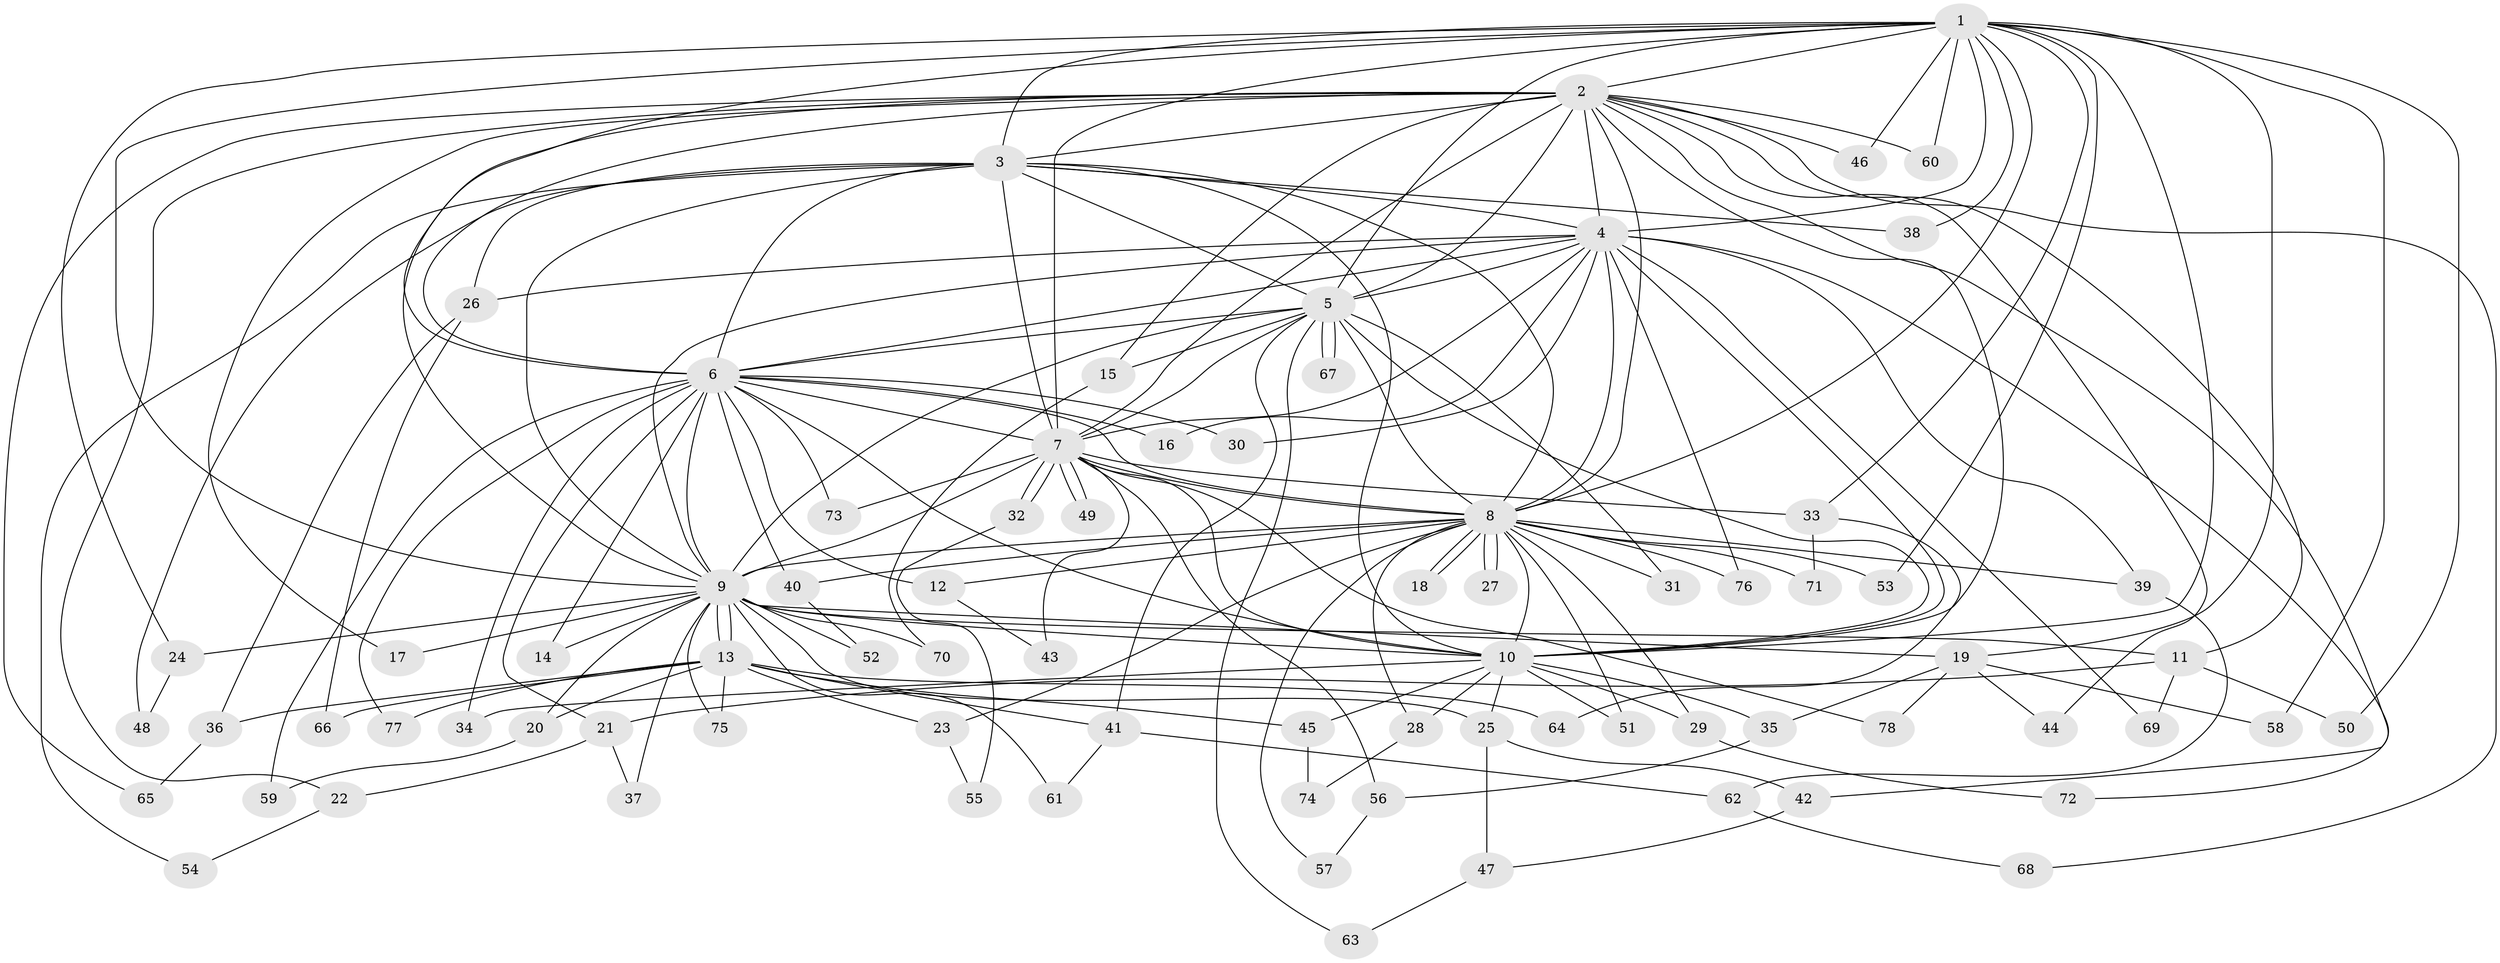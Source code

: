 // coarse degree distribution, {19: 0.03508771929824561, 23: 0.017543859649122806, 9: 0.017543859649122806, 22: 0.017543859649122806, 15: 0.017543859649122806, 21: 0.017543859649122806, 7: 0.017543859649122806, 3: 0.2631578947368421, 12: 0.017543859649122806, 2: 0.5087719298245614, 6: 0.017543859649122806, 4: 0.05263157894736842}
// Generated by graph-tools (version 1.1) at 2025/41/03/06/25 10:41:36]
// undirected, 78 vertices, 181 edges
graph export_dot {
graph [start="1"]
  node [color=gray90,style=filled];
  1;
  2;
  3;
  4;
  5;
  6;
  7;
  8;
  9;
  10;
  11;
  12;
  13;
  14;
  15;
  16;
  17;
  18;
  19;
  20;
  21;
  22;
  23;
  24;
  25;
  26;
  27;
  28;
  29;
  30;
  31;
  32;
  33;
  34;
  35;
  36;
  37;
  38;
  39;
  40;
  41;
  42;
  43;
  44;
  45;
  46;
  47;
  48;
  49;
  50;
  51;
  52;
  53;
  54;
  55;
  56;
  57;
  58;
  59;
  60;
  61;
  62;
  63;
  64;
  65;
  66;
  67;
  68;
  69;
  70;
  71;
  72;
  73;
  74;
  75;
  76;
  77;
  78;
  1 -- 2;
  1 -- 3;
  1 -- 4;
  1 -- 5;
  1 -- 6;
  1 -- 7;
  1 -- 8;
  1 -- 9;
  1 -- 10;
  1 -- 19;
  1 -- 24;
  1 -- 33;
  1 -- 38;
  1 -- 46;
  1 -- 50;
  1 -- 53;
  1 -- 58;
  1 -- 60;
  2 -- 3;
  2 -- 4;
  2 -- 5;
  2 -- 6;
  2 -- 7;
  2 -- 8;
  2 -- 9;
  2 -- 10;
  2 -- 11;
  2 -- 15;
  2 -- 17;
  2 -- 22;
  2 -- 42;
  2 -- 44;
  2 -- 46;
  2 -- 60;
  2 -- 65;
  2 -- 68;
  3 -- 4;
  3 -- 5;
  3 -- 6;
  3 -- 7;
  3 -- 8;
  3 -- 9;
  3 -- 10;
  3 -- 26;
  3 -- 38;
  3 -- 48;
  3 -- 54;
  4 -- 5;
  4 -- 6;
  4 -- 7;
  4 -- 8;
  4 -- 9;
  4 -- 10;
  4 -- 16;
  4 -- 26;
  4 -- 30;
  4 -- 39;
  4 -- 69;
  4 -- 72;
  4 -- 76;
  5 -- 6;
  5 -- 7;
  5 -- 8;
  5 -- 9;
  5 -- 10;
  5 -- 15;
  5 -- 31;
  5 -- 41;
  5 -- 63;
  5 -- 67;
  5 -- 67;
  6 -- 7;
  6 -- 8;
  6 -- 9;
  6 -- 10;
  6 -- 12;
  6 -- 14;
  6 -- 16;
  6 -- 21;
  6 -- 30;
  6 -- 34;
  6 -- 40;
  6 -- 59;
  6 -- 73;
  6 -- 77;
  7 -- 8;
  7 -- 9;
  7 -- 10;
  7 -- 32;
  7 -- 32;
  7 -- 33;
  7 -- 43;
  7 -- 49;
  7 -- 49;
  7 -- 56;
  7 -- 73;
  7 -- 78;
  8 -- 9;
  8 -- 10;
  8 -- 12;
  8 -- 18;
  8 -- 18;
  8 -- 23;
  8 -- 27;
  8 -- 27;
  8 -- 28;
  8 -- 29;
  8 -- 31;
  8 -- 39;
  8 -- 40;
  8 -- 51;
  8 -- 53;
  8 -- 57;
  8 -- 71;
  8 -- 76;
  9 -- 10;
  9 -- 11;
  9 -- 13;
  9 -- 13;
  9 -- 14;
  9 -- 17;
  9 -- 19;
  9 -- 20;
  9 -- 24;
  9 -- 25;
  9 -- 37;
  9 -- 52;
  9 -- 61;
  9 -- 70;
  9 -- 75;
  10 -- 25;
  10 -- 28;
  10 -- 29;
  10 -- 34;
  10 -- 35;
  10 -- 45;
  10 -- 51;
  11 -- 21;
  11 -- 50;
  11 -- 69;
  12 -- 43;
  13 -- 20;
  13 -- 23;
  13 -- 36;
  13 -- 41;
  13 -- 45;
  13 -- 64;
  13 -- 66;
  13 -- 75;
  13 -- 77;
  15 -- 70;
  19 -- 35;
  19 -- 44;
  19 -- 58;
  19 -- 78;
  20 -- 59;
  21 -- 22;
  21 -- 37;
  22 -- 54;
  23 -- 55;
  24 -- 48;
  25 -- 42;
  25 -- 47;
  26 -- 36;
  26 -- 66;
  28 -- 74;
  29 -- 72;
  32 -- 55;
  33 -- 64;
  33 -- 71;
  35 -- 56;
  36 -- 65;
  39 -- 62;
  40 -- 52;
  41 -- 61;
  41 -- 62;
  42 -- 47;
  45 -- 74;
  47 -- 63;
  56 -- 57;
  62 -- 68;
}
